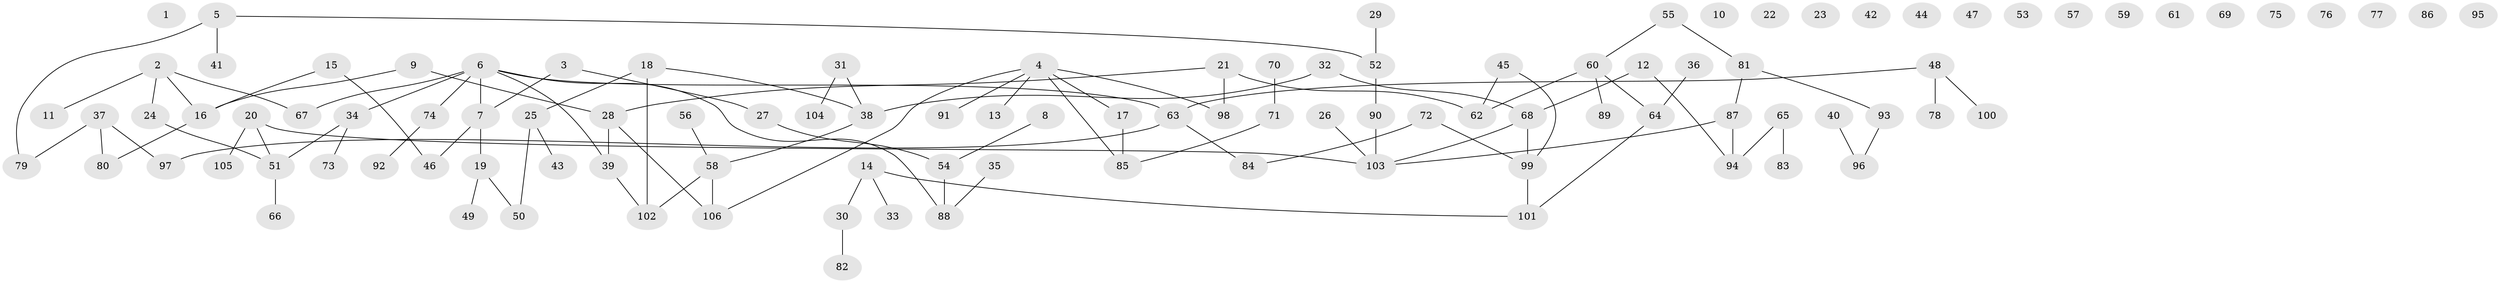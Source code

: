 // Generated by graph-tools (version 1.1) at 2025/00/03/09/25 03:00:41]
// undirected, 106 vertices, 105 edges
graph export_dot {
graph [start="1"]
  node [color=gray90,style=filled];
  1;
  2;
  3;
  4;
  5;
  6;
  7;
  8;
  9;
  10;
  11;
  12;
  13;
  14;
  15;
  16;
  17;
  18;
  19;
  20;
  21;
  22;
  23;
  24;
  25;
  26;
  27;
  28;
  29;
  30;
  31;
  32;
  33;
  34;
  35;
  36;
  37;
  38;
  39;
  40;
  41;
  42;
  43;
  44;
  45;
  46;
  47;
  48;
  49;
  50;
  51;
  52;
  53;
  54;
  55;
  56;
  57;
  58;
  59;
  60;
  61;
  62;
  63;
  64;
  65;
  66;
  67;
  68;
  69;
  70;
  71;
  72;
  73;
  74;
  75;
  76;
  77;
  78;
  79;
  80;
  81;
  82;
  83;
  84;
  85;
  86;
  87;
  88;
  89;
  90;
  91;
  92;
  93;
  94;
  95;
  96;
  97;
  98;
  99;
  100;
  101;
  102;
  103;
  104;
  105;
  106;
  2 -- 11;
  2 -- 16;
  2 -- 24;
  2 -- 67;
  3 -- 7;
  3 -- 27;
  4 -- 13;
  4 -- 17;
  4 -- 85;
  4 -- 91;
  4 -- 98;
  4 -- 106;
  5 -- 41;
  5 -- 52;
  5 -- 79;
  6 -- 7;
  6 -- 34;
  6 -- 39;
  6 -- 63;
  6 -- 67;
  6 -- 74;
  6 -- 88;
  7 -- 19;
  7 -- 46;
  8 -- 54;
  9 -- 16;
  9 -- 28;
  12 -- 68;
  12 -- 94;
  14 -- 30;
  14 -- 33;
  14 -- 101;
  15 -- 16;
  15 -- 46;
  16 -- 80;
  17 -- 85;
  18 -- 25;
  18 -- 38;
  18 -- 102;
  19 -- 49;
  19 -- 50;
  20 -- 51;
  20 -- 103;
  20 -- 105;
  21 -- 28;
  21 -- 62;
  21 -- 98;
  24 -- 51;
  25 -- 43;
  25 -- 50;
  26 -- 103;
  27 -- 54;
  28 -- 39;
  28 -- 106;
  29 -- 52;
  30 -- 82;
  31 -- 38;
  31 -- 104;
  32 -- 38;
  32 -- 68;
  34 -- 51;
  34 -- 73;
  35 -- 88;
  36 -- 64;
  37 -- 79;
  37 -- 80;
  37 -- 97;
  38 -- 58;
  39 -- 102;
  40 -- 96;
  45 -- 62;
  45 -- 99;
  48 -- 63;
  48 -- 78;
  48 -- 100;
  51 -- 66;
  52 -- 90;
  54 -- 88;
  55 -- 60;
  55 -- 81;
  56 -- 58;
  58 -- 102;
  58 -- 106;
  60 -- 62;
  60 -- 64;
  60 -- 89;
  63 -- 84;
  63 -- 97;
  64 -- 101;
  65 -- 83;
  65 -- 94;
  68 -- 99;
  68 -- 103;
  70 -- 71;
  71 -- 85;
  72 -- 84;
  72 -- 99;
  74 -- 92;
  81 -- 87;
  81 -- 93;
  87 -- 94;
  87 -- 103;
  90 -- 103;
  93 -- 96;
  99 -- 101;
}
